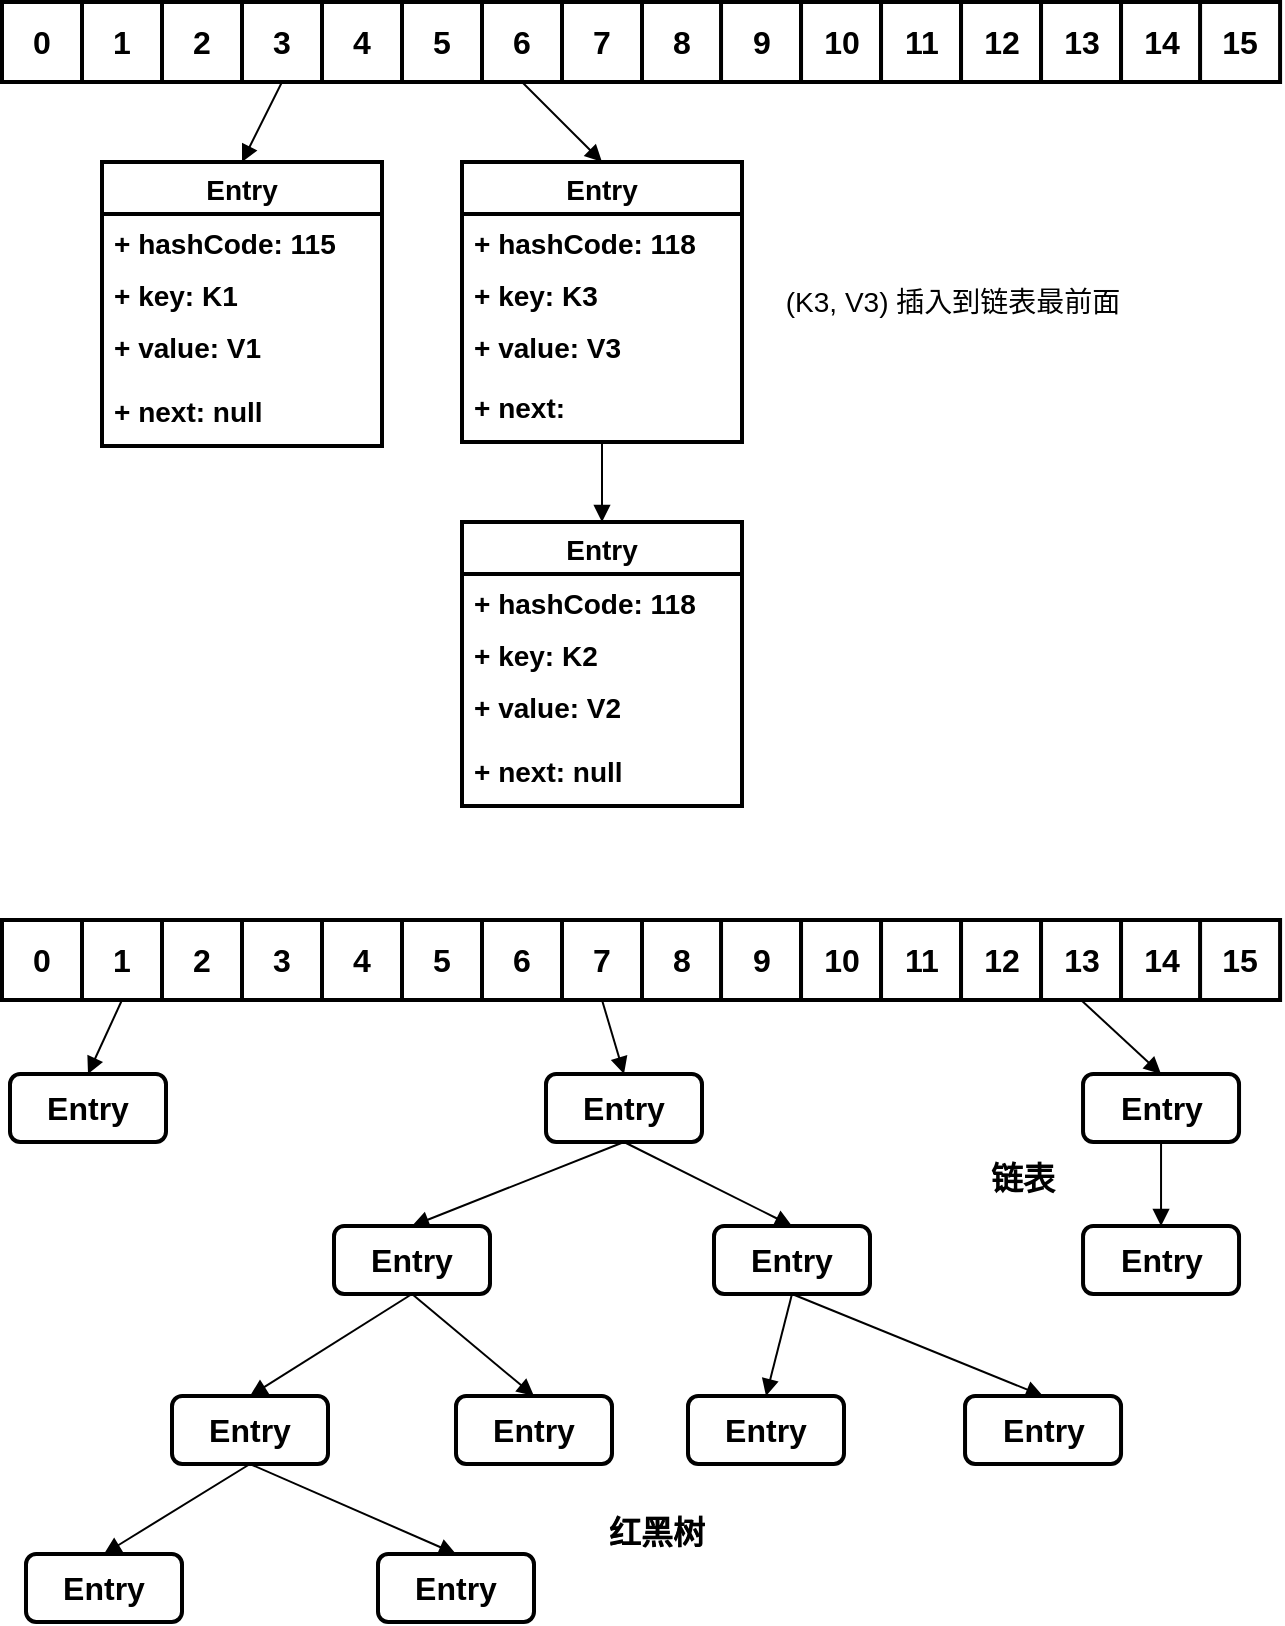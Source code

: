 <mxfile version="12.6.5" type="device"><diagram id="eWXwzL6-DWiStC3_cET_" name="Page-1"><mxGraphModel dx="1553" dy="640" grid="0" gridSize="10" guides="1" tooltips="1" connect="1" arrows="1" fold="1" page="0" pageScale="1" pageWidth="827" pageHeight="1169" math="0" shadow="0"><root><mxCell id="0"/><mxCell id="1" parent="0"/><mxCell id="aEIDcnpCS3Pr86tZpe22-1" value="0" style="whiteSpace=wrap;html=1;aspect=fixed;fontSize=16;fontStyle=1;strokeWidth=2;" parent="1" vertex="1"><mxGeometry x="110" y="180" width="40" height="40" as="geometry"/></mxCell><mxCell id="aEIDcnpCS3Pr86tZpe22-2" value="1" style="whiteSpace=wrap;html=1;aspect=fixed;fontSize=16;fontStyle=1;strokeWidth=2;" parent="1" vertex="1"><mxGeometry x="150" y="180" width="40" height="40" as="geometry"/></mxCell><mxCell id="aEIDcnpCS3Pr86tZpe22-3" value="2" style="whiteSpace=wrap;html=1;aspect=fixed;fontSize=16;fontStyle=1;strokeWidth=2;" parent="1" vertex="1"><mxGeometry x="190" y="180" width="40" height="40" as="geometry"/></mxCell><mxCell id="aEIDcnpCS3Pr86tZpe22-39" style="edgeStyle=none;rounded=0;orthogonalLoop=1;jettySize=auto;html=1;exitX=0.5;exitY=1;exitDx=0;exitDy=0;entryX=0.5;entryY=0;entryDx=0;entryDy=0;endArrow=block;endFill=1;fontSize=16;" parent="1" source="aEIDcnpCS3Pr86tZpe22-4" target="aEIDcnpCS3Pr86tZpe22-20" edge="1"><mxGeometry relative="1" as="geometry"/></mxCell><mxCell id="aEIDcnpCS3Pr86tZpe22-4" value="3" style="whiteSpace=wrap;html=1;aspect=fixed;fontSize=16;fontStyle=1;strokeWidth=2;" parent="1" vertex="1"><mxGeometry x="230" y="180" width="40" height="40" as="geometry"/></mxCell><mxCell id="aEIDcnpCS3Pr86tZpe22-5" value="4" style="whiteSpace=wrap;html=1;aspect=fixed;fontSize=16;fontStyle=1;strokeWidth=2;" parent="1" vertex="1"><mxGeometry x="270" y="180" width="40" height="40" as="geometry"/></mxCell><mxCell id="aEIDcnpCS3Pr86tZpe22-6" value="5" style="whiteSpace=wrap;html=1;aspect=fixed;fontSize=16;fontStyle=1;strokeWidth=2;" parent="1" vertex="1"><mxGeometry x="310" y="180" width="40" height="40" as="geometry"/></mxCell><mxCell id="aEIDcnpCS3Pr86tZpe22-40" style="edgeStyle=none;rounded=0;orthogonalLoop=1;jettySize=auto;html=1;exitX=0.5;exitY=1;exitDx=0;exitDy=0;entryX=0.5;entryY=0;entryDx=0;entryDy=0;endArrow=block;endFill=1;fontSize=16;" parent="1" source="aEIDcnpCS3Pr86tZpe22-7" target="aEIDcnpCS3Pr86tZpe22-27" edge="1"><mxGeometry relative="1" as="geometry"/></mxCell><mxCell id="aEIDcnpCS3Pr86tZpe22-7" value="6" style="whiteSpace=wrap;html=1;aspect=fixed;fontSize=16;fontStyle=1;strokeWidth=2;" parent="1" vertex="1"><mxGeometry x="350" y="180" width="40" height="40" as="geometry"/></mxCell><mxCell id="aEIDcnpCS3Pr86tZpe22-8" value="7" style="whiteSpace=wrap;html=1;aspect=fixed;fontSize=16;fontStyle=1;strokeWidth=2;" parent="1" vertex="1"><mxGeometry x="390" y="180" width="40" height="40" as="geometry"/></mxCell><mxCell id="aEIDcnpCS3Pr86tZpe22-9" value="8" style="whiteSpace=wrap;html=1;aspect=fixed;fontSize=16;fontStyle=1;strokeWidth=2;" parent="1" vertex="1"><mxGeometry x="430" y="180" width="40" height="40" as="geometry"/></mxCell><mxCell id="aEIDcnpCS3Pr86tZpe22-10" value="9" style="whiteSpace=wrap;html=1;aspect=fixed;fontSize=16;fontStyle=1;strokeWidth=2;" parent="1" vertex="1"><mxGeometry x="469.52" y="180" width="40" height="40" as="geometry"/></mxCell><mxCell id="aEIDcnpCS3Pr86tZpe22-14" value="10" style="whiteSpace=wrap;html=1;aspect=fixed;fontSize=16;fontStyle=1;strokeWidth=2;" parent="1" vertex="1"><mxGeometry x="509.52" y="180" width="40" height="40" as="geometry"/></mxCell><mxCell id="aEIDcnpCS3Pr86tZpe22-15" value="11" style="whiteSpace=wrap;html=1;aspect=fixed;fontSize=16;fontStyle=1;strokeWidth=2;" parent="1" vertex="1"><mxGeometry x="549.52" y="180" width="40" height="40" as="geometry"/></mxCell><mxCell id="aEIDcnpCS3Pr86tZpe22-16" value="12" style="whiteSpace=wrap;html=1;aspect=fixed;fontSize=16;fontStyle=1;strokeWidth=2;" parent="1" vertex="1"><mxGeometry x="589.52" y="180" width="40" height="40" as="geometry"/></mxCell><mxCell id="aEIDcnpCS3Pr86tZpe22-17" value="13" style="whiteSpace=wrap;html=1;aspect=fixed;fontSize=16;fontStyle=1;strokeWidth=2;" parent="1" vertex="1"><mxGeometry x="629.52" y="180" width="40" height="40" as="geometry"/></mxCell><mxCell id="aEIDcnpCS3Pr86tZpe22-18" value="14" style="whiteSpace=wrap;html=1;aspect=fixed;fontSize=16;fontStyle=1;strokeWidth=2;" parent="1" vertex="1"><mxGeometry x="669.52" y="180" width="40" height="40" as="geometry"/></mxCell><mxCell id="aEIDcnpCS3Pr86tZpe22-19" value="15" style="whiteSpace=wrap;html=1;aspect=fixed;fontSize=16;fontStyle=1;strokeWidth=2;" parent="1" vertex="1"><mxGeometry x="709.04" y="180" width="40" height="40" as="geometry"/></mxCell><mxCell id="aEIDcnpCS3Pr86tZpe22-20" value="Entry" style="swimlane;fontStyle=1;childLayout=stackLayout;horizontal=1;startSize=26;fillColor=none;horizontalStack=0;resizeParent=1;resizeParentMax=0;resizeLast=0;collapsible=1;marginBottom=0;fontSize=14;strokeWidth=2;" parent="1" vertex="1"><mxGeometry x="160" y="260" width="140" height="142" as="geometry"/></mxCell><mxCell id="aEIDcnpCS3Pr86tZpe22-21" value="+ hashCode: 115" style="text;strokeColor=none;fillColor=none;align=left;verticalAlign=top;spacingLeft=4;spacingRight=4;overflow=hidden;rotatable=0;points=[[0,0.5],[1,0.5]];portConstraint=eastwest;fontStyle=1;fontSize=14;" parent="aEIDcnpCS3Pr86tZpe22-20" vertex="1"><mxGeometry y="26" width="140" height="26" as="geometry"/></mxCell><mxCell id="aEIDcnpCS3Pr86tZpe22-22" value="+ key: K1" style="text;strokeColor=none;fillColor=none;align=left;verticalAlign=top;spacingLeft=4;spacingRight=4;overflow=hidden;rotatable=0;points=[[0,0.5],[1,0.5]];portConstraint=eastwest;fontStyle=1;fontSize=14;" parent="aEIDcnpCS3Pr86tZpe22-20" vertex="1"><mxGeometry y="52" width="140" height="26" as="geometry"/></mxCell><mxCell id="aEIDcnpCS3Pr86tZpe22-23" value="+ value: V1" style="text;strokeColor=none;fillColor=none;align=left;verticalAlign=top;spacingLeft=4;spacingRight=4;overflow=hidden;rotatable=0;points=[[0,0.5],[1,0.5]];portConstraint=eastwest;fontStyle=1;fontSize=14;" parent="aEIDcnpCS3Pr86tZpe22-20" vertex="1"><mxGeometry y="78" width="140" height="32" as="geometry"/></mxCell><mxCell id="aEIDcnpCS3Pr86tZpe22-32" value="+ next: null" style="text;strokeColor=none;fillColor=none;align=left;verticalAlign=top;spacingLeft=4;spacingRight=4;overflow=hidden;rotatable=0;points=[[0,0.5],[1,0.5]];portConstraint=eastwest;fontStyle=1;fontSize=14;" parent="aEIDcnpCS3Pr86tZpe22-20" vertex="1"><mxGeometry y="110" width="140" height="32" as="geometry"/></mxCell><mxCell id="aEIDcnpCS3Pr86tZpe22-41" style="edgeStyle=none;rounded=0;orthogonalLoop=1;jettySize=auto;html=1;entryX=0.5;entryY=0;entryDx=0;entryDy=0;endArrow=block;endFill=1;fontSize=14;" parent="1" source="aEIDcnpCS3Pr86tZpe22-27" target="aEIDcnpCS3Pr86tZpe22-34" edge="1"><mxGeometry relative="1" as="geometry"/></mxCell><mxCell id="aEIDcnpCS3Pr86tZpe22-27" value="Entry" style="swimlane;fontStyle=1;childLayout=stackLayout;horizontal=1;startSize=26;fillColor=none;horizontalStack=0;resizeParent=1;resizeParentMax=0;resizeLast=0;collapsible=1;marginBottom=0;fontSize=14;strokeWidth=2;" parent="1" vertex="1"><mxGeometry x="340" y="260" width="140" height="140" as="geometry"/></mxCell><mxCell id="aEIDcnpCS3Pr86tZpe22-28" value="+ hashCode: 118" style="text;strokeColor=none;fillColor=none;align=left;verticalAlign=top;spacingLeft=4;spacingRight=4;overflow=hidden;rotatable=0;points=[[0,0.5],[1,0.5]];portConstraint=eastwest;fontStyle=1;fontSize=14;" parent="aEIDcnpCS3Pr86tZpe22-27" vertex="1"><mxGeometry y="26" width="140" height="26" as="geometry"/></mxCell><mxCell id="aEIDcnpCS3Pr86tZpe22-29" value="+ key: K3" style="text;strokeColor=none;fillColor=none;align=left;verticalAlign=top;spacingLeft=4;spacingRight=4;overflow=hidden;rotatable=0;points=[[0,0.5],[1,0.5]];portConstraint=eastwest;fontStyle=1;fontSize=14;" parent="aEIDcnpCS3Pr86tZpe22-27" vertex="1"><mxGeometry y="52" width="140" height="26" as="geometry"/></mxCell><mxCell id="aEIDcnpCS3Pr86tZpe22-30" value="+ value: V3" style="text;strokeColor=none;fillColor=none;align=left;verticalAlign=top;spacingLeft=4;spacingRight=4;overflow=hidden;rotatable=0;points=[[0,0.5],[1,0.5]];portConstraint=eastwest;fontStyle=1;fontSize=14;" parent="aEIDcnpCS3Pr86tZpe22-27" vertex="1"><mxGeometry y="78" width="140" height="62" as="geometry"/></mxCell><mxCell id="aEIDcnpCS3Pr86tZpe22-33" value="+ next: " style="text;strokeColor=none;fillColor=none;align=left;verticalAlign=top;spacingLeft=4;spacingRight=4;overflow=hidden;rotatable=0;points=[[0,0.5],[1,0.5]];portConstraint=eastwest;fontStyle=1;fontSize=14;" parent="1" vertex="1"><mxGeometry x="340" y="368" width="140" height="32" as="geometry"/></mxCell><mxCell id="aEIDcnpCS3Pr86tZpe22-34" value="Entry" style="swimlane;fontStyle=1;childLayout=stackLayout;horizontal=1;startSize=26;fillColor=none;horizontalStack=0;resizeParent=1;resizeParentMax=0;resizeLast=0;collapsible=1;marginBottom=0;fontSize=14;strokeWidth=2;" parent="1" vertex="1"><mxGeometry x="340" y="440" width="140" height="142" as="geometry"/></mxCell><mxCell id="aEIDcnpCS3Pr86tZpe22-35" value="+ hashCode: 118" style="text;strokeColor=none;fillColor=none;align=left;verticalAlign=top;spacingLeft=4;spacingRight=4;overflow=hidden;rotatable=0;points=[[0,0.5],[1,0.5]];portConstraint=eastwest;fontStyle=1;fontSize=14;" parent="aEIDcnpCS3Pr86tZpe22-34" vertex="1"><mxGeometry y="26" width="140" height="26" as="geometry"/></mxCell><mxCell id="aEIDcnpCS3Pr86tZpe22-36" value="+ key: K2" style="text;strokeColor=none;fillColor=none;align=left;verticalAlign=top;spacingLeft=4;spacingRight=4;overflow=hidden;rotatable=0;points=[[0,0.5],[1,0.5]];portConstraint=eastwest;fontStyle=1;fontSize=14;" parent="aEIDcnpCS3Pr86tZpe22-34" vertex="1"><mxGeometry y="52" width="140" height="26" as="geometry"/></mxCell><mxCell id="aEIDcnpCS3Pr86tZpe22-37" value="+ value: V2" style="text;strokeColor=none;fillColor=none;align=left;verticalAlign=top;spacingLeft=4;spacingRight=4;overflow=hidden;rotatable=0;points=[[0,0.5],[1,0.5]];portConstraint=eastwest;fontStyle=1;fontSize=14;" parent="aEIDcnpCS3Pr86tZpe22-34" vertex="1"><mxGeometry y="78" width="140" height="32" as="geometry"/></mxCell><mxCell id="aEIDcnpCS3Pr86tZpe22-38" value="+ next: null" style="text;strokeColor=none;fillColor=none;align=left;verticalAlign=top;spacingLeft=4;spacingRight=4;overflow=hidden;rotatable=0;points=[[0,0.5],[1,0.5]];portConstraint=eastwest;fontStyle=1;fontSize=14;" parent="aEIDcnpCS3Pr86tZpe22-34" vertex="1"><mxGeometry y="110" width="140" height="32" as="geometry"/></mxCell><mxCell id="aEIDcnpCS3Pr86tZpe22-42" value="(K3, V3) 插入到链表最前面" style="text;html=1;align=center;verticalAlign=middle;resizable=0;points=[];autosize=1;fontSize=14;" parent="1" vertex="1"><mxGeometry x="495" y="320" width="180" height="20" as="geometry"/></mxCell><mxCell id="ZUi-pHQRyHyeWwIjC-rI-1" value="0" style="whiteSpace=wrap;html=1;aspect=fixed;fontSize=16;fontStyle=1;strokeWidth=2;" vertex="1" parent="1"><mxGeometry x="110" y="639" width="40" height="40" as="geometry"/></mxCell><mxCell id="ZUi-pHQRyHyeWwIjC-rI-31" style="edgeStyle=none;rounded=0;orthogonalLoop=1;jettySize=auto;html=1;exitX=0.5;exitY=1;exitDx=0;exitDy=0;entryX=0.5;entryY=0;entryDx=0;entryDy=0;endArrow=block;endFill=1;fontSize=16;" edge="1" parent="1" source="ZUi-pHQRyHyeWwIjC-rI-2" target="ZUi-pHQRyHyeWwIjC-rI-17"><mxGeometry relative="1" as="geometry"/></mxCell><mxCell id="ZUi-pHQRyHyeWwIjC-rI-2" value="1" style="whiteSpace=wrap;html=1;aspect=fixed;fontSize=16;fontStyle=1;strokeWidth=2;" vertex="1" parent="1"><mxGeometry x="150" y="639" width="40" height="40" as="geometry"/></mxCell><mxCell id="ZUi-pHQRyHyeWwIjC-rI-3" value="2" style="whiteSpace=wrap;html=1;aspect=fixed;fontSize=16;fontStyle=1;strokeWidth=2;" vertex="1" parent="1"><mxGeometry x="190" y="639" width="40" height="40" as="geometry"/></mxCell><mxCell id="ZUi-pHQRyHyeWwIjC-rI-4" value="3" style="whiteSpace=wrap;html=1;aspect=fixed;fontSize=16;fontStyle=1;strokeWidth=2;" vertex="1" parent="1"><mxGeometry x="230" y="639" width="40" height="40" as="geometry"/></mxCell><mxCell id="ZUi-pHQRyHyeWwIjC-rI-5" value="4" style="whiteSpace=wrap;html=1;aspect=fixed;fontSize=16;fontStyle=1;strokeWidth=2;" vertex="1" parent="1"><mxGeometry x="270" y="639" width="40" height="40" as="geometry"/></mxCell><mxCell id="ZUi-pHQRyHyeWwIjC-rI-6" value="5" style="whiteSpace=wrap;html=1;aspect=fixed;fontSize=16;fontStyle=1;strokeWidth=2;" vertex="1" parent="1"><mxGeometry x="310" y="639" width="40" height="40" as="geometry"/></mxCell><mxCell id="ZUi-pHQRyHyeWwIjC-rI-7" value="6" style="whiteSpace=wrap;html=1;aspect=fixed;fontSize=16;fontStyle=1;strokeWidth=2;" vertex="1" parent="1"><mxGeometry x="350" y="639" width="40" height="40" as="geometry"/></mxCell><mxCell id="ZUi-pHQRyHyeWwIjC-rI-32" style="edgeStyle=none;rounded=0;orthogonalLoop=1;jettySize=auto;html=1;exitX=0.5;exitY=1;exitDx=0;exitDy=0;entryX=0.5;entryY=0;entryDx=0;entryDy=0;endArrow=block;endFill=1;fontSize=16;" edge="1" parent="1" source="ZUi-pHQRyHyeWwIjC-rI-8" target="ZUi-pHQRyHyeWwIjC-rI-20"><mxGeometry relative="1" as="geometry"/></mxCell><mxCell id="ZUi-pHQRyHyeWwIjC-rI-8" value="7" style="whiteSpace=wrap;html=1;aspect=fixed;fontSize=16;fontStyle=1;strokeWidth=2;" vertex="1" parent="1"><mxGeometry x="390" y="639" width="40" height="40" as="geometry"/></mxCell><mxCell id="ZUi-pHQRyHyeWwIjC-rI-9" value="8" style="whiteSpace=wrap;html=1;aspect=fixed;fontSize=16;fontStyle=1;strokeWidth=2;" vertex="1" parent="1"><mxGeometry x="430" y="639" width="40" height="40" as="geometry"/></mxCell><mxCell id="ZUi-pHQRyHyeWwIjC-rI-10" value="9" style="whiteSpace=wrap;html=1;aspect=fixed;fontSize=16;fontStyle=1;strokeWidth=2;" vertex="1" parent="1"><mxGeometry x="469.52" y="639" width="40" height="40" as="geometry"/></mxCell><mxCell id="ZUi-pHQRyHyeWwIjC-rI-11" value="10" style="whiteSpace=wrap;html=1;aspect=fixed;fontSize=16;fontStyle=1;strokeWidth=2;" vertex="1" parent="1"><mxGeometry x="509.52" y="639" width="40" height="40" as="geometry"/></mxCell><mxCell id="ZUi-pHQRyHyeWwIjC-rI-12" value="11" style="whiteSpace=wrap;html=1;aspect=fixed;fontSize=16;fontStyle=1;strokeWidth=2;" vertex="1" parent="1"><mxGeometry x="549.52" y="639" width="40" height="40" as="geometry"/></mxCell><mxCell id="ZUi-pHQRyHyeWwIjC-rI-13" value="12" style="whiteSpace=wrap;html=1;aspect=fixed;fontSize=16;fontStyle=1;strokeWidth=2;" vertex="1" parent="1"><mxGeometry x="589.52" y="639" width="40" height="40" as="geometry"/></mxCell><mxCell id="ZUi-pHQRyHyeWwIjC-rI-33" style="edgeStyle=none;rounded=0;orthogonalLoop=1;jettySize=auto;html=1;exitX=0.5;exitY=1;exitDx=0;exitDy=0;entryX=0.5;entryY=0;entryDx=0;entryDy=0;endArrow=block;endFill=1;fontSize=16;" edge="1" parent="1" source="ZUi-pHQRyHyeWwIjC-rI-14" target="ZUi-pHQRyHyeWwIjC-rI-18"><mxGeometry relative="1" as="geometry"/></mxCell><mxCell id="ZUi-pHQRyHyeWwIjC-rI-14" value="13" style="whiteSpace=wrap;html=1;aspect=fixed;fontSize=16;fontStyle=1;strokeWidth=2;" vertex="1" parent="1"><mxGeometry x="629.52" y="639" width="40" height="40" as="geometry"/></mxCell><mxCell id="ZUi-pHQRyHyeWwIjC-rI-15" value="14" style="whiteSpace=wrap;html=1;aspect=fixed;fontSize=16;fontStyle=1;strokeWidth=2;" vertex="1" parent="1"><mxGeometry x="669.52" y="639" width="40" height="40" as="geometry"/></mxCell><mxCell id="ZUi-pHQRyHyeWwIjC-rI-16" value="15" style="whiteSpace=wrap;html=1;aspect=fixed;fontSize=16;fontStyle=1;strokeWidth=2;" vertex="1" parent="1"><mxGeometry x="709.04" y="639" width="40" height="40" as="geometry"/></mxCell><mxCell id="ZUi-pHQRyHyeWwIjC-rI-17" value="Entry" style="rounded=1;whiteSpace=wrap;html=1;strokeWidth=2;fontSize=16;fontStyle=1" vertex="1" parent="1"><mxGeometry x="114" y="716" width="78" height="34" as="geometry"/></mxCell><mxCell id="ZUi-pHQRyHyeWwIjC-rI-34" style="edgeStyle=none;rounded=0;orthogonalLoop=1;jettySize=auto;html=1;exitX=0.5;exitY=1;exitDx=0;exitDy=0;entryX=0.5;entryY=0;entryDx=0;entryDy=0;endArrow=block;endFill=1;fontSize=16;" edge="1" parent="1" source="ZUi-pHQRyHyeWwIjC-rI-18" target="ZUi-pHQRyHyeWwIjC-rI-19"><mxGeometry relative="1" as="geometry"/></mxCell><mxCell id="ZUi-pHQRyHyeWwIjC-rI-18" value="Entry" style="rounded=1;whiteSpace=wrap;html=1;strokeWidth=2;fontSize=16;fontStyle=1" vertex="1" parent="1"><mxGeometry x="650.52" y="716" width="78" height="34" as="geometry"/></mxCell><mxCell id="ZUi-pHQRyHyeWwIjC-rI-19" value="Entry" style="rounded=1;whiteSpace=wrap;html=1;strokeWidth=2;fontSize=16;fontStyle=1" vertex="1" parent="1"><mxGeometry x="650.52" y="792" width="78" height="34" as="geometry"/></mxCell><mxCell id="ZUi-pHQRyHyeWwIjC-rI-35" style="edgeStyle=none;rounded=0;orthogonalLoop=1;jettySize=auto;html=1;exitX=0.5;exitY=1;exitDx=0;exitDy=0;entryX=0.5;entryY=0;entryDx=0;entryDy=0;endArrow=block;endFill=1;fontSize=16;" edge="1" parent="1" source="ZUi-pHQRyHyeWwIjC-rI-20" target="ZUi-pHQRyHyeWwIjC-rI-23"><mxGeometry relative="1" as="geometry"/></mxCell><mxCell id="ZUi-pHQRyHyeWwIjC-rI-36" style="edgeStyle=none;rounded=0;orthogonalLoop=1;jettySize=auto;html=1;exitX=0.5;exitY=1;exitDx=0;exitDy=0;entryX=0.5;entryY=0;entryDx=0;entryDy=0;endArrow=block;endFill=1;fontSize=16;" edge="1" parent="1" source="ZUi-pHQRyHyeWwIjC-rI-20" target="ZUi-pHQRyHyeWwIjC-rI-22"><mxGeometry relative="1" as="geometry"/></mxCell><mxCell id="ZUi-pHQRyHyeWwIjC-rI-20" value="Entry" style="rounded=1;whiteSpace=wrap;html=1;strokeWidth=2;fontSize=16;fontStyle=1" vertex="1" parent="1"><mxGeometry x="382" y="716" width="78" height="34" as="geometry"/></mxCell><mxCell id="ZUi-pHQRyHyeWwIjC-rI-37" style="edgeStyle=none;rounded=0;orthogonalLoop=1;jettySize=auto;html=1;exitX=0.5;exitY=1;exitDx=0;exitDy=0;entryX=0.5;entryY=0;entryDx=0;entryDy=0;endArrow=block;endFill=1;fontSize=16;" edge="1" parent="1" source="ZUi-pHQRyHyeWwIjC-rI-22" target="ZUi-pHQRyHyeWwIjC-rI-24"><mxGeometry relative="1" as="geometry"/></mxCell><mxCell id="ZUi-pHQRyHyeWwIjC-rI-38" style="edgeStyle=none;rounded=0;orthogonalLoop=1;jettySize=auto;html=1;exitX=0.5;exitY=1;exitDx=0;exitDy=0;entryX=0.5;entryY=0;entryDx=0;entryDy=0;endArrow=block;endFill=1;fontSize=16;" edge="1" parent="1" source="ZUi-pHQRyHyeWwIjC-rI-22" target="ZUi-pHQRyHyeWwIjC-rI-25"><mxGeometry relative="1" as="geometry"/></mxCell><mxCell id="ZUi-pHQRyHyeWwIjC-rI-22" value="Entry" style="rounded=1;whiteSpace=wrap;html=1;strokeWidth=2;fontSize=16;fontStyle=1" vertex="1" parent="1"><mxGeometry x="276" y="792" width="78" height="34" as="geometry"/></mxCell><mxCell id="ZUi-pHQRyHyeWwIjC-rI-41" style="edgeStyle=none;rounded=0;orthogonalLoop=1;jettySize=auto;html=1;exitX=0.5;exitY=1;exitDx=0;exitDy=0;entryX=0.5;entryY=0;entryDx=0;entryDy=0;endArrow=block;endFill=1;fontSize=16;" edge="1" parent="1" source="ZUi-pHQRyHyeWwIjC-rI-23" target="ZUi-pHQRyHyeWwIjC-rI-26"><mxGeometry relative="1" as="geometry"/></mxCell><mxCell id="ZUi-pHQRyHyeWwIjC-rI-42" style="edgeStyle=none;rounded=0;orthogonalLoop=1;jettySize=auto;html=1;exitX=0.5;exitY=1;exitDx=0;exitDy=0;entryX=0.5;entryY=0;entryDx=0;entryDy=0;endArrow=block;endFill=1;fontSize=16;" edge="1" parent="1" source="ZUi-pHQRyHyeWwIjC-rI-23" target="ZUi-pHQRyHyeWwIjC-rI-27"><mxGeometry relative="1" as="geometry"/></mxCell><mxCell id="ZUi-pHQRyHyeWwIjC-rI-23" value="Entry" style="rounded=1;whiteSpace=wrap;html=1;strokeWidth=2;fontSize=16;fontStyle=1" vertex="1" parent="1"><mxGeometry x="466" y="792" width="78" height="34" as="geometry"/></mxCell><mxCell id="ZUi-pHQRyHyeWwIjC-rI-39" style="edgeStyle=none;rounded=0;orthogonalLoop=1;jettySize=auto;html=1;exitX=0.5;exitY=1;exitDx=0;exitDy=0;entryX=0.5;entryY=0;entryDx=0;entryDy=0;endArrow=block;endFill=1;fontSize=16;" edge="1" parent="1" source="ZUi-pHQRyHyeWwIjC-rI-24" target="ZUi-pHQRyHyeWwIjC-rI-29"><mxGeometry relative="1" as="geometry"/></mxCell><mxCell id="ZUi-pHQRyHyeWwIjC-rI-40" style="edgeStyle=none;rounded=0;orthogonalLoop=1;jettySize=auto;html=1;exitX=0.5;exitY=1;exitDx=0;exitDy=0;entryX=0.5;entryY=0;entryDx=0;entryDy=0;endArrow=block;endFill=1;fontSize=16;" edge="1" parent="1" source="ZUi-pHQRyHyeWwIjC-rI-24" target="ZUi-pHQRyHyeWwIjC-rI-28"><mxGeometry relative="1" as="geometry"/></mxCell><mxCell id="ZUi-pHQRyHyeWwIjC-rI-24" value="Entry" style="rounded=1;whiteSpace=wrap;html=1;strokeWidth=2;fontSize=16;fontStyle=1" vertex="1" parent="1"><mxGeometry x="195" y="877" width="78" height="34" as="geometry"/></mxCell><mxCell id="ZUi-pHQRyHyeWwIjC-rI-25" value="Entry" style="rounded=1;whiteSpace=wrap;html=1;strokeWidth=2;fontSize=16;fontStyle=1" vertex="1" parent="1"><mxGeometry x="337" y="877" width="78" height="34" as="geometry"/></mxCell><mxCell id="ZUi-pHQRyHyeWwIjC-rI-26" value="Entry" style="rounded=1;whiteSpace=wrap;html=1;strokeWidth=2;fontSize=16;fontStyle=1" vertex="1" parent="1"><mxGeometry x="453" y="877" width="78" height="34" as="geometry"/></mxCell><mxCell id="ZUi-pHQRyHyeWwIjC-rI-27" value="Entry" style="rounded=1;whiteSpace=wrap;html=1;strokeWidth=2;fontSize=16;fontStyle=1" vertex="1" parent="1"><mxGeometry x="591.52" y="877" width="78" height="34" as="geometry"/></mxCell><mxCell id="ZUi-pHQRyHyeWwIjC-rI-28" value="Entry" style="rounded=1;whiteSpace=wrap;html=1;strokeWidth=2;fontSize=16;fontStyle=1" vertex="1" parent="1"><mxGeometry x="298" y="956" width="78" height="34" as="geometry"/></mxCell><mxCell id="ZUi-pHQRyHyeWwIjC-rI-29" value="Entry" style="rounded=1;whiteSpace=wrap;html=1;strokeWidth=2;fontSize=16;fontStyle=1" vertex="1" parent="1"><mxGeometry x="122" y="956" width="78" height="34" as="geometry"/></mxCell><mxCell id="ZUi-pHQRyHyeWwIjC-rI-43" value="红黑树" style="text;html=1;align=center;verticalAlign=middle;resizable=0;points=[];autosize=1;fontSize=16;" vertex="1" parent="1"><mxGeometry x="408" y="933" width="58" height="23" as="geometry"/></mxCell><mxCell id="ZUi-pHQRyHyeWwIjC-rI-44" value="链表" style="text;html=1;align=center;verticalAlign=middle;resizable=0;points=[];autosize=1;fontSize=16;fontStyle=1" vertex="1" parent="1"><mxGeometry x="599" y="756" width="42" height="23" as="geometry"/></mxCell><mxCell id="ZUi-pHQRyHyeWwIjC-rI-47" value="红黑树" style="text;html=1;align=center;verticalAlign=middle;resizable=0;points=[];autosize=1;fontSize=16;fontStyle=1" vertex="1" parent="1"><mxGeometry x="408" y="933" width="58" height="23" as="geometry"/></mxCell></root></mxGraphModel></diagram></mxfile>